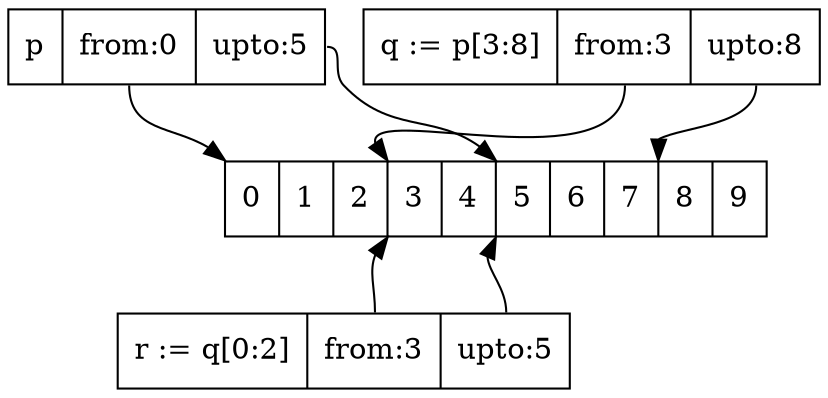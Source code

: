 digraph structs {
  node [shape=record];
  array [label="<f0>0|<f1>1|<f2>2|<f3>3|<f4>4|<f5>5|<f6>6|<f7>7|<f8>8|<f9>9"];
  p [label="p|<from>from:0|<upto>upto:5"];
  q [label="q := p[3:8]|<from>from:3|<upto>upto:8"];
  r [label="r := q[0:2]|<from>from:3|<upto>upto:5"];
  p:from -> array:f0:nw
  p:upto -> array:f5:nw
  q:from -> array:f3:nw
  q:upto -> array:f8:nw
  array:f3:sw -> r:from [dir=back]
  array:f5:sw -> r:upto [dir=back]
}
